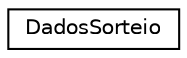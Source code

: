 digraph "Graphical Class Hierarchy"
{
 // LATEX_PDF_SIZE
  edge [fontname="Helvetica",fontsize="10",labelfontname="Helvetica",labelfontsize="10"];
  node [fontname="Helvetica",fontsize="10",shape=record];
  rankdir="LR";
  Node0 [label="DadosSorteio",height=0.2,width=0.4,color="black", fillcolor="white", style="filled",URL="$structDadosSorteio.html",tooltip="Estrutura para armazenar dados de um sorteio."];
}
